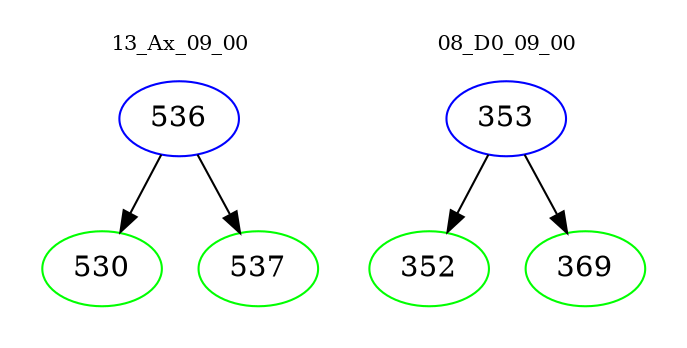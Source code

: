 digraph{
subgraph cluster_0 {
color = white
label = "13_Ax_09_00";
fontsize=10;
T0_536 [label="536", color="blue"]
T0_536 -> T0_530 [color="black"]
T0_530 [label="530", color="green"]
T0_536 -> T0_537 [color="black"]
T0_537 [label="537", color="green"]
}
subgraph cluster_1 {
color = white
label = "08_D0_09_00";
fontsize=10;
T1_353 [label="353", color="blue"]
T1_353 -> T1_352 [color="black"]
T1_352 [label="352", color="green"]
T1_353 -> T1_369 [color="black"]
T1_369 [label="369", color="green"]
}
}
